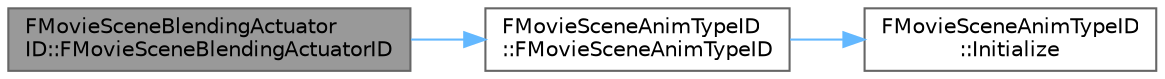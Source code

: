 digraph "FMovieSceneBlendingActuatorID::FMovieSceneBlendingActuatorID"
{
 // INTERACTIVE_SVG=YES
 // LATEX_PDF_SIZE
  bgcolor="transparent";
  edge [fontname=Helvetica,fontsize=10,labelfontname=Helvetica,labelfontsize=10];
  node [fontname=Helvetica,fontsize=10,shape=box,height=0.2,width=0.4];
  rankdir="LR";
  Node1 [id="Node000001",label="FMovieSceneBlendingActuator\lID::FMovieSceneBlendingActuatorID",height=0.2,width=0.4,color="gray40", fillcolor="grey60", style="filled", fontcolor="black",tooltip=" "];
  Node1 -> Node2 [id="edge1_Node000001_Node000002",color="steelblue1",style="solid",tooltip=" "];
  Node2 [id="Node000002",label="FMovieSceneAnimTypeID\l::FMovieSceneAnimTypeID",height=0.2,width=0.4,color="grey40", fillcolor="white", style="filled",URL="$d1/d4b/structFMovieSceneAnimTypeID.html#a84287900e7f68fd555acdc6ce520c053",tooltip=" "];
  Node2 -> Node3 [id="edge2_Node000002_Node000003",color="steelblue1",style="solid",tooltip=" "];
  Node3 [id="Node000003",label="FMovieSceneAnimTypeID\l::Initialize",height=0.2,width=0.4,color="grey40", fillcolor="white", style="filled",URL="$d1/d4b/structFMovieSceneAnimTypeID.html#a1f3f798fe3a382d6d3235cfe700eea8a",tooltip="Initialize this structure by storing the hash result in the static ptr itself This ensures subsequent..."];
}
